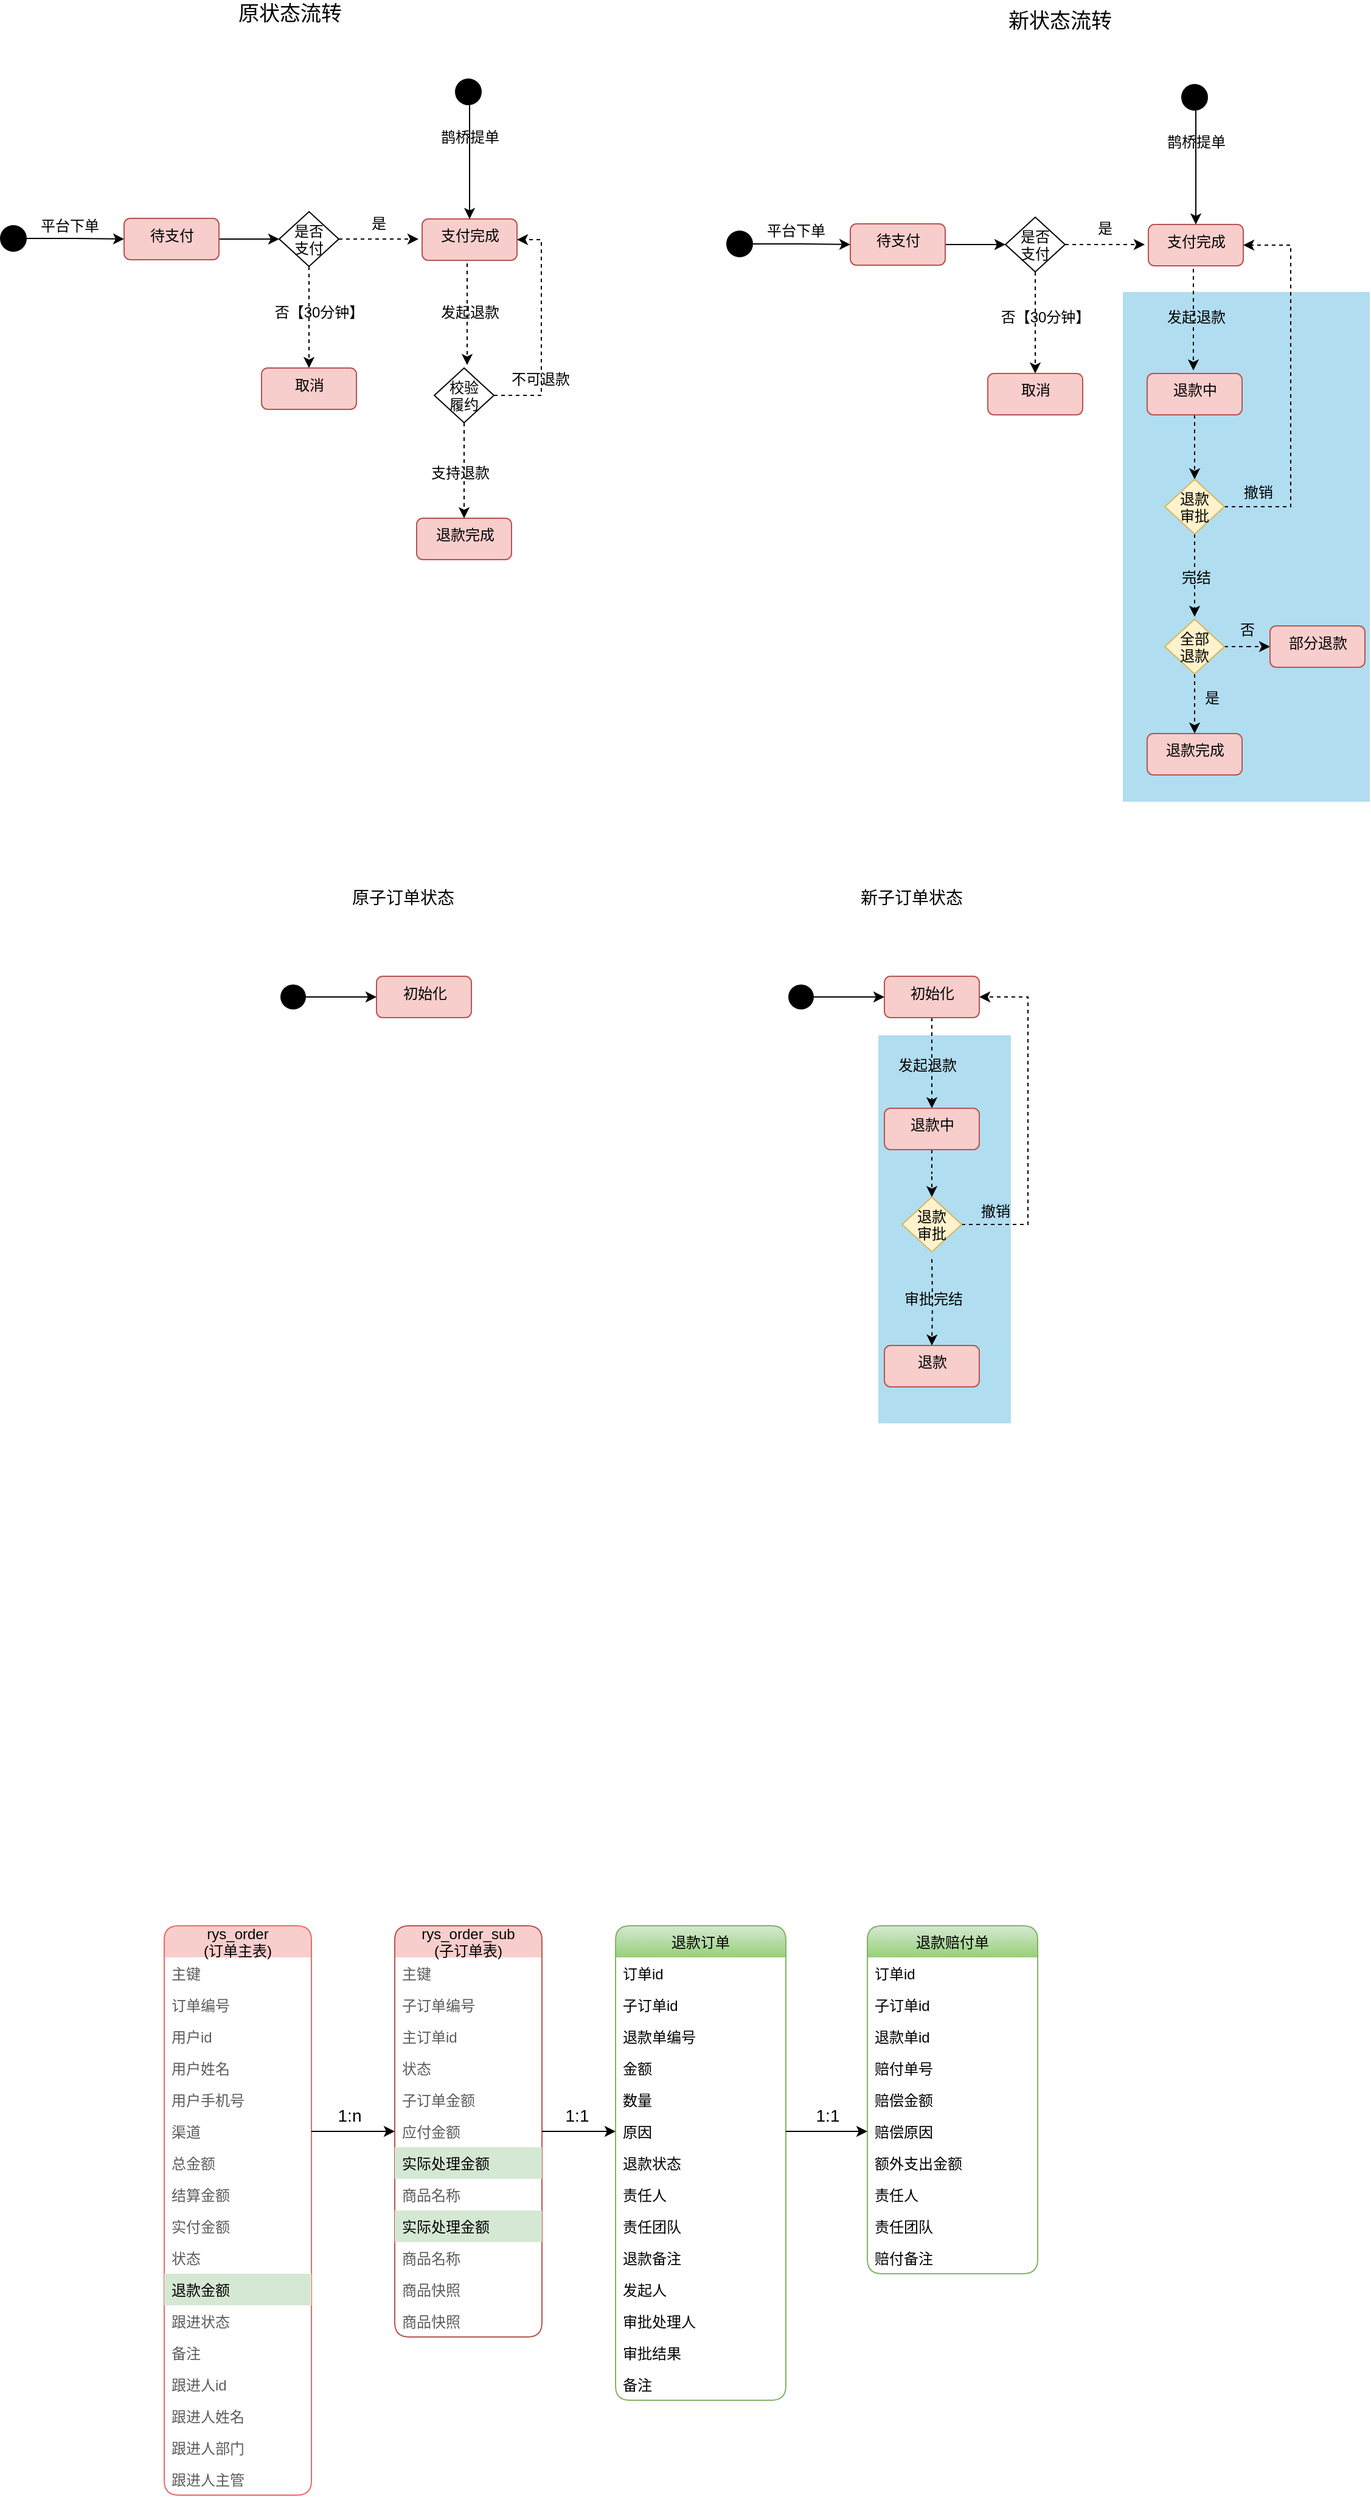 <mxfile version="13.9.9" type="github">
  <diagram id="IIBS6fkNnDVbYmw5l0Qb" name="第 1 页">
    <mxGraphModel dx="2222" dy="-59" grid="0" gridSize="10" guides="1" tooltips="1" connect="1" arrows="1" fold="1" page="0" pageScale="1" pageWidth="827" pageHeight="1169" background="#ffffff" math="0" shadow="0">
      <root>
        <mxCell id="0" />
        <mxCell id="1" parent="0" />
        <mxCell id="n03CPPWkw_kPg7WMgdpi-81" value="" style="rounded=0;whiteSpace=wrap;html=1;fillColor=#b1ddf0;strokeColor=none;" vertex="1" parent="1">
          <mxGeometry x="208" y="1903" width="109" height="319" as="geometry" />
        </mxCell>
        <mxCell id="n03CPPWkw_kPg7WMgdpi-80" value="" style="rounded=0;whiteSpace=wrap;html=1;fillColor=#b1ddf0;strokeColor=none;" vertex="1" parent="1">
          <mxGeometry x="409" y="1292" width="203" height="419" as="geometry" />
        </mxCell>
        <mxCell id="MGZbxWPmJeXFwLFbYCM5-28" style="edgeStyle=orthogonalEdgeStyle;rounded=0;orthogonalLoop=1;jettySize=auto;html=1;entryX=0;entryY=0.5;entryDx=0;entryDy=0;" parent="1" source="MGZbxWPmJeXFwLFbYCM5-7" target="MGZbxWPmJeXFwLFbYCM5-16" edge="1">
          <mxGeometry relative="1" as="geometry" />
        </mxCell>
        <mxCell id="MGZbxWPmJeXFwLFbYCM5-7" value="待支付" style="html=1;align=center;verticalAlign=top;rounded=1;absoluteArcSize=1;arcSize=10;fillColor=#f8cecc;strokeColor=#b85450;" parent="1" vertex="1">
          <mxGeometry x="185" y="1236" width="78" height="34" as="geometry" />
        </mxCell>
        <mxCell id="n03CPPWkw_kPg7WMgdpi-34" value="" style="edgeStyle=orthogonalEdgeStyle;rounded=0;orthogonalLoop=1;jettySize=auto;html=1;" edge="1" parent="1" source="MGZbxWPmJeXFwLFbYCM5-10" target="MGZbxWPmJeXFwLFbYCM5-7">
          <mxGeometry relative="1" as="geometry" />
        </mxCell>
        <mxCell id="MGZbxWPmJeXFwLFbYCM5-10" value="" style="ellipse;fillColor=#000000;strokeColor=none;" parent="1" vertex="1">
          <mxGeometry x="83" y="1241.5" width="22" height="22" as="geometry" />
        </mxCell>
        <mxCell id="MGZbxWPmJeXFwLFbYCM5-23" value="" style="edgeStyle=orthogonalEdgeStyle;rounded=0;orthogonalLoop=1;jettySize=auto;html=1;dashed=1;" parent="1" source="MGZbxWPmJeXFwLFbYCM5-16" target="MGZbxWPmJeXFwLFbYCM5-22" edge="1">
          <mxGeometry relative="1" as="geometry" />
        </mxCell>
        <mxCell id="MGZbxWPmJeXFwLFbYCM5-32" style="edgeStyle=orthogonalEdgeStyle;rounded=0;orthogonalLoop=1;jettySize=auto;html=1;dashed=1;" parent="1" source="MGZbxWPmJeXFwLFbYCM5-16" edge="1">
          <mxGeometry relative="1" as="geometry">
            <mxPoint x="427" y="1253" as="targetPoint" />
          </mxGeometry>
        </mxCell>
        <mxCell id="MGZbxWPmJeXFwLFbYCM5-16" value="是否&#xa;支付" style="rhombus;strokeColor=#000000;" parent="1" vertex="1">
          <mxGeometry x="312.5" y="1230.5" width="49" height="45" as="geometry" />
        </mxCell>
        <mxCell id="MGZbxWPmJeXFwLFbYCM5-19" value="支付完成" style="html=1;align=center;verticalAlign=top;rounded=1;absoluteArcSize=1;arcSize=10;fillColor=#f8cecc;strokeColor=#b85450;" parent="1" vertex="1">
          <mxGeometry x="430" y="1236.5" width="78" height="34" as="geometry" />
        </mxCell>
        <mxCell id="MGZbxWPmJeXFwLFbYCM5-21" value="是" style="text;html=1;align=center;verticalAlign=middle;resizable=0;points=[];autosize=1;" parent="1" vertex="1">
          <mxGeometry x="382.5" y="1231" width="22" height="18" as="geometry" />
        </mxCell>
        <mxCell id="MGZbxWPmJeXFwLFbYCM5-22" value="取消" style="html=1;align=center;verticalAlign=top;rounded=1;absoluteArcSize=1;arcSize=10;fillColor=#f8cecc;strokeColor=#b85450;" parent="1" vertex="1">
          <mxGeometry x="298" y="1359" width="78" height="34" as="geometry" />
        </mxCell>
        <mxCell id="n03CPPWkw_kPg7WMgdpi-10" value="" style="edgeStyle=orthogonalEdgeStyle;rounded=0;orthogonalLoop=1;jettySize=auto;html=1;dashed=1;" edge="1" parent="1" source="MGZbxWPmJeXFwLFbYCM5-34" target="n03CPPWkw_kPg7WMgdpi-8">
          <mxGeometry relative="1" as="geometry" />
        </mxCell>
        <mxCell id="MGZbxWPmJeXFwLFbYCM5-34" value="退款中" style="html=1;align=center;verticalAlign=top;rounded=1;absoluteArcSize=1;arcSize=10;fillColor=#f8cecc;strokeColor=#b85450;" parent="1" vertex="1">
          <mxGeometry x="429" y="1359" width="78" height="34" as="geometry" />
        </mxCell>
        <mxCell id="MGZbxWPmJeXFwLFbYCM5-40" value="否【30分钟】" style="text;html=1;align=center;verticalAlign=middle;resizable=0;points=[];autosize=1;" parent="1" vertex="1">
          <mxGeometry x="303" y="1304" width="83" height="18" as="geometry" />
        </mxCell>
        <mxCell id="MGZbxWPmJeXFwLFbYCM5-63" value="" style="edgeStyle=orthogonalEdgeStyle;rounded=0;orthogonalLoop=1;jettySize=auto;html=1;dashed=1;" parent="1" source="MGZbxWPmJeXFwLFbYCM5-43" target="MGZbxWPmJeXFwLFbYCM5-60" edge="1">
          <mxGeometry relative="1" as="geometry" />
        </mxCell>
        <mxCell id="MGZbxWPmJeXFwLFbYCM5-43" value="初始化" style="html=1;align=center;verticalAlign=top;rounded=1;absoluteArcSize=1;arcSize=10;fillColor=#f8cecc;strokeColor=#b85450;" parent="1" vertex="1">
          <mxGeometry x="213" y="1854.5" width="78" height="34" as="geometry" />
        </mxCell>
        <mxCell id="MGZbxWPmJeXFwLFbYCM5-44" value="" style="edgeStyle=orthogonalEdgeStyle;rounded=0;orthogonalLoop=1;jettySize=auto;html=1;" parent="1" source="MGZbxWPmJeXFwLFbYCM5-45" target="MGZbxWPmJeXFwLFbYCM5-43" edge="1">
          <mxGeometry relative="1" as="geometry" />
        </mxCell>
        <mxCell id="MGZbxWPmJeXFwLFbYCM5-45" value="" style="ellipse;fillColor=#000000;strokeColor=none;" parent="1" vertex="1">
          <mxGeometry x="134" y="1861.25" width="21" height="20.5" as="geometry" />
        </mxCell>
        <mxCell id="MGZbxWPmJeXFwLFbYCM5-53" value="退款" style="html=1;align=center;verticalAlign=top;rounded=1;absoluteArcSize=1;arcSize=10;fillColor=#f8cecc;strokeColor=#b85450;" parent="1" vertex="1">
          <mxGeometry x="213" y="2158" width="78" height="34" as="geometry" />
        </mxCell>
        <mxCell id="MGZbxWPmJeXFwLFbYCM5-59" value="发起退款" style="text;html=1;align=center;verticalAlign=middle;resizable=0;points=[];autosize=1;" parent="1" vertex="1">
          <mxGeometry x="219" y="1919" width="58" height="18" as="geometry" />
        </mxCell>
        <mxCell id="n03CPPWkw_kPg7WMgdpi-41" value="" style="edgeStyle=orthogonalEdgeStyle;rounded=0;orthogonalLoop=1;jettySize=auto;html=1;dashed=1;" edge="1" parent="1" source="MGZbxWPmJeXFwLFbYCM5-60" target="n03CPPWkw_kPg7WMgdpi-39">
          <mxGeometry relative="1" as="geometry" />
        </mxCell>
        <mxCell id="MGZbxWPmJeXFwLFbYCM5-60" value="退款中" style="html=1;align=center;verticalAlign=top;rounded=1;absoluteArcSize=1;arcSize=10;fillColor=#f8cecc;strokeColor=#b85450;" parent="1" vertex="1">
          <mxGeometry x="213" y="1963" width="78" height="34" as="geometry" />
        </mxCell>
        <mxCell id="n03CPPWkw_kPg7WMgdpi-2" value="发起退款" style="text;html=1;align=center;verticalAlign=middle;resizable=0;points=[];autosize=1;" vertex="1" parent="1">
          <mxGeometry x="440" y="1304" width="58" height="18" as="geometry" />
        </mxCell>
        <mxCell id="n03CPPWkw_kPg7WMgdpi-4" value="" style="edgeStyle=orthogonalEdgeStyle;rounded=0;orthogonalLoop=1;jettySize=auto;html=1;dashed=1;" edge="1" parent="1">
          <mxGeometry relative="1" as="geometry">
            <mxPoint x="467" y="1273" as="sourcePoint" />
            <mxPoint x="467" y="1356.5" as="targetPoint" />
          </mxGeometry>
        </mxCell>
        <mxCell id="n03CPPWkw_kPg7WMgdpi-15" style="edgeStyle=orthogonalEdgeStyle;rounded=0;orthogonalLoop=1;jettySize=auto;html=1;entryX=1;entryY=0.5;entryDx=0;entryDy=0;dashed=1;" edge="1" parent="1" source="n03CPPWkw_kPg7WMgdpi-8" target="MGZbxWPmJeXFwLFbYCM5-19">
          <mxGeometry relative="1" as="geometry">
            <Array as="points">
              <mxPoint x="547" y="1469" />
              <mxPoint x="547" y="1254" />
            </Array>
          </mxGeometry>
        </mxCell>
        <mxCell id="n03CPPWkw_kPg7WMgdpi-24" style="edgeStyle=orthogonalEdgeStyle;rounded=0;orthogonalLoop=1;jettySize=auto;html=1;dashed=1;" edge="1" parent="1" source="n03CPPWkw_kPg7WMgdpi-8">
          <mxGeometry relative="1" as="geometry">
            <mxPoint x="468" y="1559" as="targetPoint" />
          </mxGeometry>
        </mxCell>
        <mxCell id="n03CPPWkw_kPg7WMgdpi-8" value="退款&#xa;审批" style="rhombus;fillColor=#fff2cc;strokeColor=#d6b656;" vertex="1" parent="1">
          <mxGeometry x="443.5" y="1446" width="49" height="45" as="geometry" />
        </mxCell>
        <mxCell id="n03CPPWkw_kPg7WMgdpi-11" value="退款完成" style="html=1;align=center;verticalAlign=top;rounded=1;absoluteArcSize=1;arcSize=10;fillColor=#f8cecc;strokeColor=#b85450;" vertex="1" parent="1">
          <mxGeometry x="429" y="1655" width="78" height="34" as="geometry" />
        </mxCell>
        <mxCell id="n03CPPWkw_kPg7WMgdpi-12" value="完结" style="text;html=1;align=center;verticalAlign=middle;resizable=0;points=[];autosize=1;" vertex="1" parent="1">
          <mxGeometry x="452" y="1518" width="34" height="18" as="geometry" />
        </mxCell>
        <mxCell id="n03CPPWkw_kPg7WMgdpi-18" value="" style="edgeStyle=orthogonalEdgeStyle;rounded=0;orthogonalLoop=1;jettySize=auto;html=1;dashed=1;" edge="1" parent="1" source="n03CPPWkw_kPg7WMgdpi-17" target="n03CPPWkw_kPg7WMgdpi-11">
          <mxGeometry relative="1" as="geometry" />
        </mxCell>
        <mxCell id="n03CPPWkw_kPg7WMgdpi-85" value="" style="edgeStyle=orthogonalEdgeStyle;rounded=0;orthogonalLoop=1;jettySize=auto;html=1;dashed=1;" edge="1" parent="1" source="n03CPPWkw_kPg7WMgdpi-17" target="n03CPPWkw_kPg7WMgdpi-84">
          <mxGeometry relative="1" as="geometry" />
        </mxCell>
        <mxCell id="n03CPPWkw_kPg7WMgdpi-17" value="全部&#xa;退款" style="rhombus;strokeColor=#d6b656;fillColor=#fff2cc;" vertex="1" parent="1">
          <mxGeometry x="443.5" y="1561" width="49" height="45" as="geometry" />
        </mxCell>
        <mxCell id="n03CPPWkw_kPg7WMgdpi-19" value="否" style="text;html=1;align=center;verticalAlign=middle;resizable=0;points=[];autosize=1;" vertex="1" parent="1">
          <mxGeometry x="499.5" y="1561" width="22" height="18" as="geometry" />
        </mxCell>
        <mxCell id="n03CPPWkw_kPg7WMgdpi-22" value="是" style="text;html=1;align=center;verticalAlign=middle;resizable=0;points=[];autosize=1;" vertex="1" parent="1">
          <mxGeometry x="470.5" y="1617" width="22" height="18" as="geometry" />
        </mxCell>
        <mxCell id="n03CPPWkw_kPg7WMgdpi-25" value="撤销" style="text;html=1;align=center;verticalAlign=middle;resizable=0;points=[];autosize=1;" vertex="1" parent="1">
          <mxGeometry x="503" y="1448" width="34" height="18" as="geometry" />
        </mxCell>
        <mxCell id="n03CPPWkw_kPg7WMgdpi-27" value="" style="edgeStyle=orthogonalEdgeStyle;rounded=0;orthogonalLoop=1;jettySize=auto;html=1;" edge="1" parent="1" source="n03CPPWkw_kPg7WMgdpi-31" target="MGZbxWPmJeXFwLFbYCM5-19">
          <mxGeometry relative="1" as="geometry">
            <mxPoint x="469" y="1133.817" as="sourcePoint" />
            <Array as="points">
              <mxPoint x="469" y="1171" />
              <mxPoint x="469" y="1171" />
            </Array>
          </mxGeometry>
        </mxCell>
        <mxCell id="n03CPPWkw_kPg7WMgdpi-31" value="" style="ellipse;fillColor=#000000;strokeColor=none;" vertex="1" parent="1">
          <mxGeometry x="457" y="1121" width="22" height="22" as="geometry" />
        </mxCell>
        <mxCell id="n03CPPWkw_kPg7WMgdpi-35" value="平台下单" style="text;html=1;align=center;verticalAlign=middle;resizable=0;points=[];autosize=1;" vertex="1" parent="1">
          <mxGeometry x="111" y="1233" width="58" height="18" as="geometry" />
        </mxCell>
        <mxCell id="n03CPPWkw_kPg7WMgdpi-37" value="鹊桥提单" style="text;html=1;align=center;verticalAlign=middle;resizable=0;points=[];autosize=1;" vertex="1" parent="1">
          <mxGeometry x="440" y="1160" width="58" height="18" as="geometry" />
        </mxCell>
        <mxCell id="n03CPPWkw_kPg7WMgdpi-38" value="原状态流转" style="text;html=1;align=center;verticalAlign=middle;resizable=0;points=[];autosize=1;fontSize=17;" vertex="1" parent="1">
          <mxGeometry x="-324" y="1052" width="95" height="24" as="geometry" />
        </mxCell>
        <mxCell id="n03CPPWkw_kPg7WMgdpi-44" value="" style="edgeStyle=orthogonalEdgeStyle;rounded=0;orthogonalLoop=1;jettySize=auto;html=1;dashed=1;" edge="1" parent="1" target="MGZbxWPmJeXFwLFbYCM5-53">
          <mxGeometry relative="1" as="geometry">
            <mxPoint x="252" y="2087" as="sourcePoint" />
          </mxGeometry>
        </mxCell>
        <mxCell id="n03CPPWkw_kPg7WMgdpi-46" style="edgeStyle=orthogonalEdgeStyle;rounded=0;orthogonalLoop=1;jettySize=auto;html=1;dashed=1;entryX=1;entryY=0.5;entryDx=0;entryDy=0;" edge="1" parent="1" source="n03CPPWkw_kPg7WMgdpi-39" target="MGZbxWPmJeXFwLFbYCM5-43">
          <mxGeometry relative="1" as="geometry">
            <mxPoint x="349" y="2058.5" as="targetPoint" />
            <Array as="points">
              <mxPoint x="331" y="2059" />
              <mxPoint x="331" y="1872" />
            </Array>
          </mxGeometry>
        </mxCell>
        <mxCell id="n03CPPWkw_kPg7WMgdpi-39" value="退款&#xa;审批" style="rhombus;strokeColor=#d6b656;fillColor=#fff2cc;" vertex="1" parent="1">
          <mxGeometry x="227.5" y="2036" width="49" height="45" as="geometry" />
        </mxCell>
        <mxCell id="n03CPPWkw_kPg7WMgdpi-40" value="撤销" style="text;html=1;align=center;verticalAlign=middle;resizable=0;points=[];autosize=1;" vertex="1" parent="1">
          <mxGeometry x="286.5" y="2039" width="34" height="18" as="geometry" />
        </mxCell>
        <mxCell id="n03CPPWkw_kPg7WMgdpi-42" value="审批完结" style="text;html=1;align=center;verticalAlign=middle;resizable=0;points=[];autosize=1;" vertex="1" parent="1">
          <mxGeometry x="223.5" y="2111" width="58" height="18" as="geometry" />
        </mxCell>
        <mxCell id="n03CPPWkw_kPg7WMgdpi-47" value="新子订单状态" style="text;html=1;align=center;verticalAlign=middle;resizable=0;points=[];autosize=1;fontSize=14;" vertex="1" parent="1">
          <mxGeometry x="187.5" y="1779" width="94" height="21" as="geometry" />
        </mxCell>
        <mxCell id="n03CPPWkw_kPg7WMgdpi-49" style="edgeStyle=orthogonalEdgeStyle;rounded=0;orthogonalLoop=1;jettySize=auto;html=1;entryX=0;entryY=0.5;entryDx=0;entryDy=0;" edge="1" parent="1" source="n03CPPWkw_kPg7WMgdpi-50" target="n03CPPWkw_kPg7WMgdpi-55">
          <mxGeometry relative="1" as="geometry" />
        </mxCell>
        <mxCell id="n03CPPWkw_kPg7WMgdpi-50" value="待支付" style="html=1;align=center;verticalAlign=top;rounded=1;absoluteArcSize=1;arcSize=10;fillColor=#f8cecc;strokeColor=#b85450;" vertex="1" parent="1">
          <mxGeometry x="-412" y="1231.5" width="78" height="34" as="geometry" />
        </mxCell>
        <mxCell id="n03CPPWkw_kPg7WMgdpi-51" value="" style="edgeStyle=orthogonalEdgeStyle;rounded=0;orthogonalLoop=1;jettySize=auto;html=1;" edge="1" parent="1" source="n03CPPWkw_kPg7WMgdpi-52" target="n03CPPWkw_kPg7WMgdpi-50">
          <mxGeometry relative="1" as="geometry" />
        </mxCell>
        <mxCell id="n03CPPWkw_kPg7WMgdpi-52" value="" style="ellipse;fillColor=#000000;strokeColor=none;" vertex="1" parent="1">
          <mxGeometry x="-514" y="1237" width="22" height="22" as="geometry" />
        </mxCell>
        <mxCell id="n03CPPWkw_kPg7WMgdpi-53" value="" style="edgeStyle=orthogonalEdgeStyle;rounded=0;orthogonalLoop=1;jettySize=auto;html=1;dashed=1;" edge="1" parent="1" source="n03CPPWkw_kPg7WMgdpi-55" target="n03CPPWkw_kPg7WMgdpi-58">
          <mxGeometry relative="1" as="geometry" />
        </mxCell>
        <mxCell id="n03CPPWkw_kPg7WMgdpi-54" style="edgeStyle=orthogonalEdgeStyle;rounded=0;orthogonalLoop=1;jettySize=auto;html=1;dashed=1;" edge="1" parent="1" source="n03CPPWkw_kPg7WMgdpi-55">
          <mxGeometry relative="1" as="geometry">
            <mxPoint x="-170" y="1248.5" as="targetPoint" />
          </mxGeometry>
        </mxCell>
        <mxCell id="n03CPPWkw_kPg7WMgdpi-55" value="是否&#xa;支付" style="rhombus;strokeColor=#000000;" vertex="1" parent="1">
          <mxGeometry x="-284.5" y="1226" width="49" height="45" as="geometry" />
        </mxCell>
        <mxCell id="n03CPPWkw_kPg7WMgdpi-56" value="支付完成" style="html=1;align=center;verticalAlign=top;rounded=1;absoluteArcSize=1;arcSize=10;fillColor=#f8cecc;strokeColor=#b85450;" vertex="1" parent="1">
          <mxGeometry x="-167" y="1232" width="78" height="34" as="geometry" />
        </mxCell>
        <mxCell id="n03CPPWkw_kPg7WMgdpi-57" value="是" style="text;html=1;align=center;verticalAlign=middle;resizable=0;points=[];autosize=1;" vertex="1" parent="1">
          <mxGeometry x="-214.5" y="1226.5" width="22" height="18" as="geometry" />
        </mxCell>
        <mxCell id="n03CPPWkw_kPg7WMgdpi-58" value="取消" style="html=1;align=center;verticalAlign=top;rounded=1;absoluteArcSize=1;arcSize=10;fillColor=#f8cecc;strokeColor=#b85450;" vertex="1" parent="1">
          <mxGeometry x="-299" y="1354.5" width="78" height="34" as="geometry" />
        </mxCell>
        <mxCell id="n03CPPWkw_kPg7WMgdpi-59" value="退款完成" style="html=1;align=center;verticalAlign=top;rounded=1;absoluteArcSize=1;arcSize=10;fillColor=#f8cecc;strokeColor=#b85450;" vertex="1" parent="1">
          <mxGeometry x="-171.5" y="1478" width="78" height="34" as="geometry" />
        </mxCell>
        <mxCell id="n03CPPWkw_kPg7WMgdpi-60" value="否【30分钟】" style="text;html=1;align=center;verticalAlign=middle;resizable=0;points=[];autosize=1;" vertex="1" parent="1">
          <mxGeometry x="-294" y="1299.5" width="83" height="18" as="geometry" />
        </mxCell>
        <mxCell id="n03CPPWkw_kPg7WMgdpi-61" value="发起退款" style="text;html=1;align=center;verticalAlign=middle;resizable=0;points=[];autosize=1;" vertex="1" parent="1">
          <mxGeometry x="-157" y="1299.5" width="58" height="18" as="geometry" />
        </mxCell>
        <mxCell id="n03CPPWkw_kPg7WMgdpi-62" value="" style="edgeStyle=orthogonalEdgeStyle;rounded=0;orthogonalLoop=1;jettySize=auto;html=1;dashed=1;" edge="1" parent="1">
          <mxGeometry relative="1" as="geometry">
            <mxPoint x="-130" y="1268.5" as="sourcePoint" />
            <mxPoint x="-130" y="1352" as="targetPoint" />
          </mxGeometry>
        </mxCell>
        <mxCell id="n03CPPWkw_kPg7WMgdpi-63" value="" style="edgeStyle=orthogonalEdgeStyle;rounded=0;orthogonalLoop=1;jettySize=auto;html=1;" edge="1" parent="1" source="n03CPPWkw_kPg7WMgdpi-64" target="n03CPPWkw_kPg7WMgdpi-56">
          <mxGeometry relative="1" as="geometry">
            <mxPoint x="-128" y="1129.317" as="sourcePoint" />
            <Array as="points">
              <mxPoint x="-128" y="1166.5" />
              <mxPoint x="-128" y="1166.5" />
            </Array>
          </mxGeometry>
        </mxCell>
        <mxCell id="n03CPPWkw_kPg7WMgdpi-64" value="" style="ellipse;fillColor=#000000;strokeColor=none;" vertex="1" parent="1">
          <mxGeometry x="-140" y="1116.5" width="22" height="22" as="geometry" />
        </mxCell>
        <mxCell id="n03CPPWkw_kPg7WMgdpi-65" value="平台下单" style="text;html=1;align=center;verticalAlign=middle;resizable=0;points=[];autosize=1;" vertex="1" parent="1">
          <mxGeometry x="-486" y="1228.5" width="58" height="18" as="geometry" />
        </mxCell>
        <mxCell id="n03CPPWkw_kPg7WMgdpi-66" value="鹊桥提单" style="text;html=1;align=center;verticalAlign=middle;resizable=0;points=[];autosize=1;" vertex="1" parent="1">
          <mxGeometry x="-157" y="1155.5" width="58" height="18" as="geometry" />
        </mxCell>
        <mxCell id="n03CPPWkw_kPg7WMgdpi-72" value="" style="edgeStyle=orthogonalEdgeStyle;rounded=0;orthogonalLoop=1;jettySize=auto;html=1;dashed=1;" edge="1" parent="1" source="n03CPPWkw_kPg7WMgdpi-67" target="n03CPPWkw_kPg7WMgdpi-59">
          <mxGeometry relative="1" as="geometry" />
        </mxCell>
        <mxCell id="n03CPPWkw_kPg7WMgdpi-73" style="edgeStyle=orthogonalEdgeStyle;rounded=0;orthogonalLoop=1;jettySize=auto;html=1;entryX=1;entryY=0.5;entryDx=0;entryDy=0;dashed=1;" edge="1" parent="1" source="n03CPPWkw_kPg7WMgdpi-67" target="n03CPPWkw_kPg7WMgdpi-56">
          <mxGeometry relative="1" as="geometry">
            <Array as="points">
              <mxPoint x="-69" y="1377" />
              <mxPoint x="-69" y="1249" />
            </Array>
          </mxGeometry>
        </mxCell>
        <mxCell id="n03CPPWkw_kPg7WMgdpi-67" value="校验&#xa;履约" style="rhombus;strokeColor=#000000;" vertex="1" parent="1">
          <mxGeometry x="-157" y="1354.5" width="49" height="45" as="geometry" />
        </mxCell>
        <mxCell id="n03CPPWkw_kPg7WMgdpi-70" value="支持退款" style="text;html=1;align=center;verticalAlign=middle;resizable=0;points=[];autosize=1;" vertex="1" parent="1">
          <mxGeometry x="-165" y="1432" width="58" height="18" as="geometry" />
        </mxCell>
        <mxCell id="n03CPPWkw_kPg7WMgdpi-74" value="不可退款" style="text;html=1;align=center;verticalAlign=middle;resizable=0;points=[];autosize=1;" vertex="1" parent="1">
          <mxGeometry x="-99" y="1354.5" width="58" height="18" as="geometry" />
        </mxCell>
        <mxCell id="n03CPPWkw_kPg7WMgdpi-76" value="初始化" style="html=1;align=center;verticalAlign=top;rounded=1;absoluteArcSize=1;arcSize=10;fillColor=#f8cecc;strokeColor=#b85450;" vertex="1" parent="1">
          <mxGeometry x="-204.5" y="1854.5" width="78" height="34" as="geometry" />
        </mxCell>
        <mxCell id="n03CPPWkw_kPg7WMgdpi-77" value="" style="edgeStyle=orthogonalEdgeStyle;rounded=0;orthogonalLoop=1;jettySize=auto;html=1;" edge="1" parent="1" source="n03CPPWkw_kPg7WMgdpi-78" target="n03CPPWkw_kPg7WMgdpi-76">
          <mxGeometry relative="1" as="geometry" />
        </mxCell>
        <mxCell id="n03CPPWkw_kPg7WMgdpi-78" value="" style="ellipse;fillColor=#000000;strokeColor=none;" vertex="1" parent="1">
          <mxGeometry x="-283.5" y="1861.25" width="21" height="20.5" as="geometry" />
        </mxCell>
        <mxCell id="n03CPPWkw_kPg7WMgdpi-79" value="原子订单状态" style="text;html=1;align=center;verticalAlign=middle;resizable=0;points=[];autosize=1;fontSize=14;" vertex="1" parent="1">
          <mxGeometry x="-230" y="1779" width="94" height="21" as="geometry" />
        </mxCell>
        <mxCell id="n03CPPWkw_kPg7WMgdpi-84" value="部分退款" style="html=1;align=center;verticalAlign=top;rounded=1;absoluteArcSize=1;arcSize=10;fillColor=#f8cecc;strokeColor=#b85450;" vertex="1" parent="1">
          <mxGeometry x="530" y="1566.5" width="78" height="34" as="geometry" />
        </mxCell>
        <mxCell id="n03CPPWkw_kPg7WMgdpi-90" value="退款订单" style="swimlane;fontStyle=0;childLayout=stackLayout;horizontal=1;startSize=26;fillColor=#d5e8d4;horizontalStack=0;resizeParent=1;resizeParentMax=0;resizeLast=0;collapsible=1;marginBottom=0;strokeColor=#82b366;rounded=1;swimlaneLine=0;glass=0;shadow=0;sketch=0;swimlaneFillColor=none;labelBorderColor=none;labelBackgroundColor=none;gradientColor=#97d077;" vertex="1" parent="1">
          <mxGeometry x="-8" y="2635" width="140" height="390" as="geometry">
            <mxRectangle x="-377" y="2622" width="75" height="26" as="alternateBounds" />
          </mxGeometry>
        </mxCell>
        <mxCell id="n03CPPWkw_kPg7WMgdpi-91" value="订单id" style="text;strokeColor=none;fillColor=none;align=left;verticalAlign=top;spacingLeft=4;spacingRight=4;overflow=hidden;rotatable=0;points=[[0,0.5],[1,0.5]];portConstraint=eastwest;" vertex="1" parent="n03CPPWkw_kPg7WMgdpi-90">
          <mxGeometry y="26" width="140" height="26" as="geometry" />
        </mxCell>
        <mxCell id="n03CPPWkw_kPg7WMgdpi-92" value="子订单id" style="text;strokeColor=none;fillColor=none;align=left;verticalAlign=top;spacingLeft=4;spacingRight=4;overflow=hidden;rotatable=0;points=[[0,0.5],[1,0.5]];portConstraint=eastwest;" vertex="1" parent="n03CPPWkw_kPg7WMgdpi-90">
          <mxGeometry y="52" width="140" height="26" as="geometry" />
        </mxCell>
        <mxCell id="n03CPPWkw_kPg7WMgdpi-93" value="退款单编号" style="text;strokeColor=none;fillColor=none;align=left;verticalAlign=top;spacingLeft=4;spacingRight=4;overflow=hidden;rotatable=0;points=[[0,0.5],[1,0.5]];portConstraint=eastwest;" vertex="1" parent="n03CPPWkw_kPg7WMgdpi-90">
          <mxGeometry y="78" width="140" height="26" as="geometry" />
        </mxCell>
        <mxCell id="n03CPPWkw_kPg7WMgdpi-94" value="金额" style="text;strokeColor=none;fillColor=none;align=left;verticalAlign=top;spacingLeft=4;spacingRight=4;overflow=hidden;rotatable=0;points=[[0,0.5],[1,0.5]];portConstraint=eastwest;" vertex="1" parent="n03CPPWkw_kPg7WMgdpi-90">
          <mxGeometry y="104" width="140" height="26" as="geometry" />
        </mxCell>
        <mxCell id="n03CPPWkw_kPg7WMgdpi-95" value="数量" style="text;strokeColor=none;fillColor=none;align=left;verticalAlign=top;spacingLeft=4;spacingRight=4;overflow=hidden;rotatable=0;points=[[0,0.5],[1,0.5]];portConstraint=eastwest;" vertex="1" parent="n03CPPWkw_kPg7WMgdpi-90">
          <mxGeometry y="130" width="140" height="26" as="geometry" />
        </mxCell>
        <mxCell id="n03CPPWkw_kPg7WMgdpi-96" value="原因" style="text;strokeColor=none;fillColor=none;align=left;verticalAlign=top;spacingLeft=4;spacingRight=4;overflow=hidden;rotatable=0;points=[[0,0.5],[1,0.5]];portConstraint=eastwest;" vertex="1" parent="n03CPPWkw_kPg7WMgdpi-90">
          <mxGeometry y="156" width="140" height="26" as="geometry" />
        </mxCell>
        <mxCell id="n03CPPWkw_kPg7WMgdpi-97" value="退款状态" style="text;strokeColor=none;fillColor=none;align=left;verticalAlign=top;spacingLeft=4;spacingRight=4;overflow=hidden;rotatable=0;points=[[0,0.5],[1,0.5]];portConstraint=eastwest;" vertex="1" parent="n03CPPWkw_kPg7WMgdpi-90">
          <mxGeometry y="182" width="140" height="26" as="geometry" />
        </mxCell>
        <mxCell id="n03CPPWkw_kPg7WMgdpi-98" value="责任人" style="text;strokeColor=none;fillColor=none;align=left;verticalAlign=top;spacingLeft=4;spacingRight=4;overflow=hidden;rotatable=0;points=[[0,0.5],[1,0.5]];portConstraint=eastwest;" vertex="1" parent="n03CPPWkw_kPg7WMgdpi-90">
          <mxGeometry y="208" width="140" height="26" as="geometry" />
        </mxCell>
        <mxCell id="n03CPPWkw_kPg7WMgdpi-99" value="责任团队" style="text;strokeColor=none;fillColor=none;align=left;verticalAlign=top;spacingLeft=4;spacingRight=4;overflow=hidden;rotatable=0;points=[[0,0.5],[1,0.5]];portConstraint=eastwest;" vertex="1" parent="n03CPPWkw_kPg7WMgdpi-90">
          <mxGeometry y="234" width="140" height="26" as="geometry" />
        </mxCell>
        <mxCell id="n03CPPWkw_kPg7WMgdpi-100" value="退款备注" style="text;strokeColor=none;fillColor=none;align=left;verticalAlign=top;spacingLeft=4;spacingRight=4;overflow=hidden;rotatable=0;points=[[0,0.5],[1,0.5]];portConstraint=eastwest;" vertex="1" parent="n03CPPWkw_kPg7WMgdpi-90">
          <mxGeometry y="260" width="140" height="26" as="geometry" />
        </mxCell>
        <mxCell id="n03CPPWkw_kPg7WMgdpi-103" value="发起人" style="text;strokeColor=none;fillColor=none;align=left;verticalAlign=top;spacingLeft=4;spacingRight=4;overflow=hidden;rotatable=0;points=[[0,0.5],[1,0.5]];portConstraint=eastwest;" vertex="1" parent="n03CPPWkw_kPg7WMgdpi-90">
          <mxGeometry y="286" width="140" height="26" as="geometry" />
        </mxCell>
        <mxCell id="n03CPPWkw_kPg7WMgdpi-104" value="审批处理人" style="text;strokeColor=none;fillColor=none;align=left;verticalAlign=top;spacingLeft=4;spacingRight=4;overflow=hidden;rotatable=0;points=[[0,0.5],[1,0.5]];portConstraint=eastwest;" vertex="1" parent="n03CPPWkw_kPg7WMgdpi-90">
          <mxGeometry y="312" width="140" height="26" as="geometry" />
        </mxCell>
        <mxCell id="n03CPPWkw_kPg7WMgdpi-105" value="审批结果" style="text;strokeColor=none;fillColor=none;align=left;verticalAlign=top;spacingLeft=4;spacingRight=4;overflow=hidden;rotatable=0;points=[[0,0.5],[1,0.5]];portConstraint=eastwest;" vertex="1" parent="n03CPPWkw_kPg7WMgdpi-90">
          <mxGeometry y="338" width="140" height="26" as="geometry" />
        </mxCell>
        <mxCell id="n03CPPWkw_kPg7WMgdpi-106" value="备注" style="text;strokeColor=none;fillColor=none;align=left;verticalAlign=top;spacingLeft=4;spacingRight=4;overflow=hidden;rotatable=0;points=[[0,0.5],[1,0.5]];portConstraint=eastwest;" vertex="1" parent="n03CPPWkw_kPg7WMgdpi-90">
          <mxGeometry y="364" width="140" height="26" as="geometry" />
        </mxCell>
        <mxCell id="n03CPPWkw_kPg7WMgdpi-107" value="退款赔付单" style="swimlane;fontStyle=0;childLayout=stackLayout;horizontal=1;startSize=26;fillColor=#d5e8d4;horizontalStack=0;resizeParent=1;resizeParentMax=0;resizeLast=0;collapsible=1;marginBottom=0;strokeColor=#82b366;rounded=1;swimlaneLine=0;gradientColor=#97d077;" vertex="1" parent="1">
          <mxGeometry x="199" y="2635" width="140" height="286" as="geometry">
            <mxRectangle x="-158" y="2622" width="87" height="26" as="alternateBounds" />
          </mxGeometry>
        </mxCell>
        <mxCell id="n03CPPWkw_kPg7WMgdpi-108" value="订单id" style="text;strokeColor=none;fillColor=none;align=left;verticalAlign=top;spacingLeft=4;spacingRight=4;overflow=hidden;rotatable=0;points=[[0,0.5],[1,0.5]];portConstraint=eastwest;" vertex="1" parent="n03CPPWkw_kPg7WMgdpi-107">
          <mxGeometry y="26" width="140" height="26" as="geometry" />
        </mxCell>
        <mxCell id="n03CPPWkw_kPg7WMgdpi-109" value="子订单id" style="text;strokeColor=none;fillColor=none;align=left;verticalAlign=top;spacingLeft=4;spacingRight=4;overflow=hidden;rotatable=0;points=[[0,0.5],[1,0.5]];portConstraint=eastwest;" vertex="1" parent="n03CPPWkw_kPg7WMgdpi-107">
          <mxGeometry y="52" width="140" height="26" as="geometry" />
        </mxCell>
        <mxCell id="n03CPPWkw_kPg7WMgdpi-110" value="退款单id" style="text;strokeColor=none;fillColor=none;align=left;verticalAlign=top;spacingLeft=4;spacingRight=4;overflow=hidden;rotatable=0;points=[[0,0.5],[1,0.5]];portConstraint=eastwest;" vertex="1" parent="n03CPPWkw_kPg7WMgdpi-107">
          <mxGeometry y="78" width="140" height="26" as="geometry" />
        </mxCell>
        <mxCell id="n03CPPWkw_kPg7WMgdpi-111" value="赔付单号" style="text;strokeColor=none;fillColor=none;align=left;verticalAlign=top;spacingLeft=4;spacingRight=4;overflow=hidden;rotatable=0;points=[[0,0.5],[1,0.5]];portConstraint=eastwest;" vertex="1" parent="n03CPPWkw_kPg7WMgdpi-107">
          <mxGeometry y="104" width="140" height="26" as="geometry" />
        </mxCell>
        <mxCell id="n03CPPWkw_kPg7WMgdpi-112" value="赔偿金额" style="text;strokeColor=none;fillColor=none;align=left;verticalAlign=top;spacingLeft=4;spacingRight=4;overflow=hidden;rotatable=0;points=[[0,0.5],[1,0.5]];portConstraint=eastwest;" vertex="1" parent="n03CPPWkw_kPg7WMgdpi-107">
          <mxGeometry y="130" width="140" height="26" as="geometry" />
        </mxCell>
        <mxCell id="n03CPPWkw_kPg7WMgdpi-113" value="赔偿原因" style="text;strokeColor=none;fillColor=none;align=left;verticalAlign=top;spacingLeft=4;spacingRight=4;overflow=hidden;rotatable=0;points=[[0,0.5],[1,0.5]];portConstraint=eastwest;" vertex="1" parent="n03CPPWkw_kPg7WMgdpi-107">
          <mxGeometry y="156" width="140" height="26" as="geometry" />
        </mxCell>
        <mxCell id="n03CPPWkw_kPg7WMgdpi-114" value="额外支出金额" style="text;strokeColor=none;fillColor=none;align=left;verticalAlign=top;spacingLeft=4;spacingRight=4;overflow=hidden;rotatable=0;points=[[0,0.5],[1,0.5]];portConstraint=eastwest;" vertex="1" parent="n03CPPWkw_kPg7WMgdpi-107">
          <mxGeometry y="182" width="140" height="26" as="geometry" />
        </mxCell>
        <mxCell id="n03CPPWkw_kPg7WMgdpi-115" value="责任人" style="text;strokeColor=none;fillColor=none;align=left;verticalAlign=top;spacingLeft=4;spacingRight=4;overflow=hidden;rotatable=0;points=[[0,0.5],[1,0.5]];portConstraint=eastwest;" vertex="1" parent="n03CPPWkw_kPg7WMgdpi-107">
          <mxGeometry y="208" width="140" height="26" as="geometry" />
        </mxCell>
        <mxCell id="n03CPPWkw_kPg7WMgdpi-116" value="责任团队" style="text;strokeColor=none;fillColor=none;align=left;verticalAlign=top;spacingLeft=4;spacingRight=4;overflow=hidden;rotatable=0;points=[[0,0.5],[1,0.5]];portConstraint=eastwest;" vertex="1" parent="n03CPPWkw_kPg7WMgdpi-107">
          <mxGeometry y="234" width="140" height="26" as="geometry" />
        </mxCell>
        <mxCell id="n03CPPWkw_kPg7WMgdpi-117" value="赔付备注" style="text;strokeColor=none;fillColor=none;align=left;verticalAlign=top;spacingLeft=4;spacingRight=4;overflow=hidden;rotatable=0;points=[[0,0.5],[1,0.5]];portConstraint=eastwest;" vertex="1" parent="n03CPPWkw_kPg7WMgdpi-107">
          <mxGeometry y="260" width="140" height="26" as="geometry" />
        </mxCell>
        <mxCell id="n03CPPWkw_kPg7WMgdpi-122" value="新状态流转" style="text;html=1;align=center;verticalAlign=middle;resizable=0;points=[];autosize=1;fontSize=17;" vertex="1" parent="1">
          <mxGeometry x="309.5" y="1058" width="95" height="24" as="geometry" />
        </mxCell>
        <mxCell id="n03CPPWkw_kPg7WMgdpi-153" value="rys_order&#xa;(订单主表)" style="swimlane;fontStyle=0;childLayout=stackLayout;horizontal=1;startSize=26;horizontalStack=0;resizeParent=1;resizeParentMax=0;resizeLast=0;collapsible=1;marginBottom=0;strokeWidth=1;fillColor=#f8cecc;swimlaneLine=0;rounded=1;strokeColor=#EA6B66;" vertex="1" parent="1">
          <mxGeometry x="-379" y="2635" width="121" height="468" as="geometry" />
        </mxCell>
        <mxCell id="n03CPPWkw_kPg7WMgdpi-154" value="主键" style="text;strokeColor=none;fillColor=none;align=left;verticalAlign=top;spacingLeft=4;spacingRight=4;overflow=hidden;rotatable=0;points=[[0,0.5],[1,0.5]];portConstraint=eastwest;fontColor=#5C5C5C;" vertex="1" parent="n03CPPWkw_kPg7WMgdpi-153">
          <mxGeometry y="26" width="121" height="26" as="geometry" />
        </mxCell>
        <mxCell id="n03CPPWkw_kPg7WMgdpi-155" value="订单编号" style="text;strokeColor=none;fillColor=none;align=left;verticalAlign=top;spacingLeft=4;spacingRight=4;overflow=hidden;rotatable=0;points=[[0,0.5],[1,0.5]];portConstraint=eastwest;fontColor=#5C5C5C;" vertex="1" parent="n03CPPWkw_kPg7WMgdpi-153">
          <mxGeometry y="52" width="121" height="26" as="geometry" />
        </mxCell>
        <mxCell id="n03CPPWkw_kPg7WMgdpi-156" value="用户id" style="text;strokeColor=none;fillColor=none;align=left;verticalAlign=top;spacingLeft=4;spacingRight=4;overflow=hidden;rotatable=0;points=[[0,0.5],[1,0.5]];portConstraint=eastwest;fontColor=#5C5C5C;" vertex="1" parent="n03CPPWkw_kPg7WMgdpi-153">
          <mxGeometry y="78" width="121" height="26" as="geometry" />
        </mxCell>
        <mxCell id="n03CPPWkw_kPg7WMgdpi-157" value="用户姓名" style="text;strokeColor=none;fillColor=none;align=left;verticalAlign=top;spacingLeft=4;spacingRight=4;overflow=hidden;rotatable=0;points=[[0,0.5],[1,0.5]];portConstraint=eastwest;fontColor=#5C5C5C;" vertex="1" parent="n03CPPWkw_kPg7WMgdpi-153">
          <mxGeometry y="104" width="121" height="26" as="geometry" />
        </mxCell>
        <mxCell id="n03CPPWkw_kPg7WMgdpi-158" value="用户手机号" style="text;strokeColor=none;fillColor=none;align=left;verticalAlign=top;spacingLeft=4;spacingRight=4;overflow=hidden;rotatable=0;points=[[0,0.5],[1,0.5]];portConstraint=eastwest;fontColor=#5C5C5C;" vertex="1" parent="n03CPPWkw_kPg7WMgdpi-153">
          <mxGeometry y="130" width="121" height="26" as="geometry" />
        </mxCell>
        <mxCell id="n03CPPWkw_kPg7WMgdpi-162" value="渠道" style="text;strokeColor=none;fillColor=none;align=left;verticalAlign=top;spacingLeft=4;spacingRight=4;overflow=hidden;rotatable=0;points=[[0,0.5],[1,0.5]];portConstraint=eastwest;fontColor=#5C5C5C;" vertex="1" parent="n03CPPWkw_kPg7WMgdpi-153">
          <mxGeometry y="156" width="121" height="26" as="geometry" />
        </mxCell>
        <mxCell id="n03CPPWkw_kPg7WMgdpi-163" value="总金额" style="text;strokeColor=none;fillColor=none;align=left;verticalAlign=top;spacingLeft=4;spacingRight=4;overflow=hidden;rotatable=0;points=[[0,0.5],[1,0.5]];portConstraint=eastwest;fontColor=#5C5C5C;" vertex="1" parent="n03CPPWkw_kPg7WMgdpi-153">
          <mxGeometry y="182" width="121" height="26" as="geometry" />
        </mxCell>
        <mxCell id="n03CPPWkw_kPg7WMgdpi-164" value="结算金额" style="text;strokeColor=none;fillColor=none;align=left;verticalAlign=top;spacingLeft=4;spacingRight=4;overflow=hidden;rotatable=0;points=[[0,0.5],[1,0.5]];portConstraint=eastwest;fontColor=#5C5C5C;" vertex="1" parent="n03CPPWkw_kPg7WMgdpi-153">
          <mxGeometry y="208" width="121" height="26" as="geometry" />
        </mxCell>
        <mxCell id="n03CPPWkw_kPg7WMgdpi-165" value="实付金额" style="text;strokeColor=none;fillColor=none;align=left;verticalAlign=top;spacingLeft=4;spacingRight=4;overflow=hidden;rotatable=0;points=[[0,0.5],[1,0.5]];portConstraint=eastwest;fontColor=#5C5C5C;" vertex="1" parent="n03CPPWkw_kPg7WMgdpi-153">
          <mxGeometry y="234" width="121" height="26" as="geometry" />
        </mxCell>
        <mxCell id="n03CPPWkw_kPg7WMgdpi-166" value="状态" style="text;strokeColor=none;fillColor=none;align=left;verticalAlign=top;spacingLeft=4;spacingRight=4;overflow=hidden;rotatable=0;points=[[0,0.5],[1,0.5]];portConstraint=eastwest;fontColor=#5C5C5C;" vertex="1" parent="n03CPPWkw_kPg7WMgdpi-153">
          <mxGeometry y="260" width="121" height="26" as="geometry" />
        </mxCell>
        <mxCell id="n03CPPWkw_kPg7WMgdpi-183" value="退款金额" style="text;fillColor=#d5e8d4;align=left;verticalAlign=top;spacingLeft=4;spacingRight=4;overflow=hidden;rotatable=0;points=[[0,0.5],[1,0.5]];portConstraint=eastwest;" vertex="1" parent="n03CPPWkw_kPg7WMgdpi-153">
          <mxGeometry y="286" width="121" height="26" as="geometry" />
        </mxCell>
        <mxCell id="n03CPPWkw_kPg7WMgdpi-167" value="跟进状态" style="text;strokeColor=none;fillColor=none;align=left;verticalAlign=top;spacingLeft=4;spacingRight=4;overflow=hidden;rotatable=0;points=[[0,0.5],[1,0.5]];portConstraint=eastwest;fontColor=#5C5C5C;" vertex="1" parent="n03CPPWkw_kPg7WMgdpi-153">
          <mxGeometry y="312" width="121" height="26" as="geometry" />
        </mxCell>
        <mxCell id="n03CPPWkw_kPg7WMgdpi-168" value="备注" style="text;strokeColor=none;fillColor=none;align=left;verticalAlign=top;spacingLeft=4;spacingRight=4;overflow=hidden;rotatable=0;points=[[0,0.5],[1,0.5]];portConstraint=eastwest;fontColor=#5C5C5C;" vertex="1" parent="n03CPPWkw_kPg7WMgdpi-153">
          <mxGeometry y="338" width="121" height="26" as="geometry" />
        </mxCell>
        <mxCell id="n03CPPWkw_kPg7WMgdpi-171" value="跟进人id" style="text;strokeColor=none;fillColor=none;align=left;verticalAlign=top;spacingLeft=4;spacingRight=4;overflow=hidden;rotatable=0;points=[[0,0.5],[1,0.5]];portConstraint=eastwest;fontColor=#5C5C5C;" vertex="1" parent="n03CPPWkw_kPg7WMgdpi-153">
          <mxGeometry y="364" width="121" height="26" as="geometry" />
        </mxCell>
        <mxCell id="n03CPPWkw_kPg7WMgdpi-172" value="跟进人姓名" style="text;strokeColor=none;fillColor=none;align=left;verticalAlign=top;spacingLeft=4;spacingRight=4;overflow=hidden;rotatable=0;points=[[0,0.5],[1,0.5]];portConstraint=eastwest;fontColor=#5C5C5C;" vertex="1" parent="n03CPPWkw_kPg7WMgdpi-153">
          <mxGeometry y="390" width="121" height="26" as="geometry" />
        </mxCell>
        <mxCell id="n03CPPWkw_kPg7WMgdpi-173" value="跟进人部门" style="text;strokeColor=none;fillColor=none;align=left;verticalAlign=top;spacingLeft=4;spacingRight=4;overflow=hidden;rotatable=0;points=[[0,0.5],[1,0.5]];portConstraint=eastwest;fontColor=#5C5C5C;" vertex="1" parent="n03CPPWkw_kPg7WMgdpi-153">
          <mxGeometry y="416" width="121" height="26" as="geometry" />
        </mxCell>
        <mxCell id="n03CPPWkw_kPg7WMgdpi-174" value="跟进人主管" style="text;strokeColor=none;fillColor=none;align=left;verticalAlign=top;spacingLeft=4;spacingRight=4;overflow=hidden;rotatable=0;points=[[0,0.5],[1,0.5]];portConstraint=eastwest;fontColor=#5C5C5C;" vertex="1" parent="n03CPPWkw_kPg7WMgdpi-153">
          <mxGeometry y="442" width="121" height="26" as="geometry" />
        </mxCell>
        <mxCell id="n03CPPWkw_kPg7WMgdpi-184" value="rys_order_sub&#xa;(子订单表)" style="swimlane;fontStyle=0;childLayout=stackLayout;horizontal=1;startSize=26;horizontalStack=0;resizeParent=1;resizeParentMax=0;resizeLast=0;collapsible=1;marginBottom=0;fillColor=#f8cecc;strokeColor=#b85450;strokeWidth=1;swimlaneLine=0;rounded=1;" vertex="1" parent="1">
          <mxGeometry x="-189.5" y="2635" width="121" height="338" as="geometry" />
        </mxCell>
        <mxCell id="n03CPPWkw_kPg7WMgdpi-185" value="主键" style="text;strokeColor=none;fillColor=none;align=left;verticalAlign=top;spacingLeft=4;spacingRight=4;overflow=hidden;rotatable=0;points=[[0,0.5],[1,0.5]];portConstraint=eastwest;fontColor=#5C5C5C;" vertex="1" parent="n03CPPWkw_kPg7WMgdpi-184">
          <mxGeometry y="26" width="121" height="26" as="geometry" />
        </mxCell>
        <mxCell id="n03CPPWkw_kPg7WMgdpi-186" value="子订单编号" style="text;strokeColor=none;fillColor=none;align=left;verticalAlign=top;spacingLeft=4;spacingRight=4;overflow=hidden;rotatable=0;points=[[0,0.5],[1,0.5]];portConstraint=eastwest;fontColor=#5C5C5C;" vertex="1" parent="n03CPPWkw_kPg7WMgdpi-184">
          <mxGeometry y="52" width="121" height="26" as="geometry" />
        </mxCell>
        <mxCell id="n03CPPWkw_kPg7WMgdpi-187" value="主订单id" style="text;strokeColor=none;fillColor=none;align=left;verticalAlign=top;spacingLeft=4;spacingRight=4;overflow=hidden;rotatable=0;points=[[0,0.5],[1,0.5]];portConstraint=eastwest;fontColor=#5C5C5C;" vertex="1" parent="n03CPPWkw_kPg7WMgdpi-184">
          <mxGeometry y="78" width="121" height="26" as="geometry" />
        </mxCell>
        <mxCell id="n03CPPWkw_kPg7WMgdpi-188" value="状态" style="text;strokeColor=none;fillColor=none;align=left;verticalAlign=top;spacingLeft=4;spacingRight=4;overflow=hidden;rotatable=0;points=[[0,0.5],[1,0.5]];portConstraint=eastwest;fontColor=#5C5C5C;" vertex="1" parent="n03CPPWkw_kPg7WMgdpi-184">
          <mxGeometry y="104" width="121" height="26" as="geometry" />
        </mxCell>
        <mxCell id="n03CPPWkw_kPg7WMgdpi-189" value="子订单金额" style="text;strokeColor=none;fillColor=none;align=left;verticalAlign=top;spacingLeft=4;spacingRight=4;overflow=hidden;rotatable=0;points=[[0,0.5],[1,0.5]];portConstraint=eastwest;fontColor=#5C5C5C;" vertex="1" parent="n03CPPWkw_kPg7WMgdpi-184">
          <mxGeometry y="130" width="121" height="26" as="geometry" />
        </mxCell>
        <mxCell id="n03CPPWkw_kPg7WMgdpi-204" value="应付金额" style="text;strokeColor=none;fillColor=none;align=left;verticalAlign=top;spacingLeft=4;spacingRight=4;overflow=hidden;rotatable=0;points=[[0,0.5],[1,0.5]];portConstraint=eastwest;fontColor=#5C5C5C;" vertex="1" parent="n03CPPWkw_kPg7WMgdpi-184">
          <mxGeometry y="156" width="121" height="26" as="geometry" />
        </mxCell>
        <mxCell id="n03CPPWkw_kPg7WMgdpi-190" value="实际处理金额" style="text;fillColor=#d5e8d4;align=left;verticalAlign=top;spacingLeft=4;spacingRight=4;overflow=hidden;rotatable=0;points=[[0,0.5],[1,0.5]];portConstraint=eastwest;" vertex="1" parent="n03CPPWkw_kPg7WMgdpi-184">
          <mxGeometry y="182" width="121" height="26" as="geometry" />
        </mxCell>
        <mxCell id="n03CPPWkw_kPg7WMgdpi-197" value="商品名称" style="text;strokeColor=none;fillColor=none;align=left;verticalAlign=top;spacingLeft=4;spacingRight=4;overflow=hidden;rotatable=0;points=[[0,0.5],[1,0.5]];portConstraint=eastwest;fontColor=#5C5C5C;" vertex="1" parent="n03CPPWkw_kPg7WMgdpi-184">
          <mxGeometry y="208" width="121" height="26" as="geometry" />
        </mxCell>
        <mxCell id="n03CPPWkw_kPg7WMgdpi-202" value="实际处理金额" style="text;fillColor=#d5e8d4;align=left;verticalAlign=top;spacingLeft=4;spacingRight=4;overflow=hidden;rotatable=0;points=[[0,0.5],[1,0.5]];portConstraint=eastwest;" vertex="1" parent="n03CPPWkw_kPg7WMgdpi-184">
          <mxGeometry y="234" width="121" height="26" as="geometry" />
        </mxCell>
        <mxCell id="n03CPPWkw_kPg7WMgdpi-198" value="商品名称" style="text;strokeColor=none;fillColor=none;align=left;verticalAlign=top;spacingLeft=4;spacingRight=4;overflow=hidden;rotatable=0;points=[[0,0.5],[1,0.5]];portConstraint=eastwest;fontColor=#5C5C5C;" vertex="1" parent="n03CPPWkw_kPg7WMgdpi-184">
          <mxGeometry y="260" width="121" height="26" as="geometry" />
        </mxCell>
        <mxCell id="n03CPPWkw_kPg7WMgdpi-199" value="商品快照" style="text;strokeColor=none;fillColor=none;align=left;verticalAlign=top;spacingLeft=4;spacingRight=4;overflow=hidden;rotatable=0;points=[[0,0.5],[1,0.5]];portConstraint=eastwest;fontColor=#5C5C5C;" vertex="1" parent="n03CPPWkw_kPg7WMgdpi-184">
          <mxGeometry y="286" width="121" height="26" as="geometry" />
        </mxCell>
        <mxCell id="n03CPPWkw_kPg7WMgdpi-200" value="商品快照" style="text;strokeColor=none;fillColor=none;align=left;verticalAlign=top;spacingLeft=4;spacingRight=4;overflow=hidden;rotatable=0;points=[[0,0.5],[1,0.5]];portConstraint=eastwest;fontColor=#5C5C5C;" vertex="1" parent="n03CPPWkw_kPg7WMgdpi-184">
          <mxGeometry y="312" width="121" height="26" as="geometry" />
        </mxCell>
        <mxCell id="n03CPPWkw_kPg7WMgdpi-205" style="edgeStyle=orthogonalEdgeStyle;rounded=0;orthogonalLoop=1;jettySize=auto;html=1;entryX=0;entryY=0.5;entryDx=0;entryDy=0;fontSize=14;fontColor=#000000;" edge="1" parent="1" source="n03CPPWkw_kPg7WMgdpi-162" target="n03CPPWkw_kPg7WMgdpi-204">
          <mxGeometry relative="1" as="geometry" />
        </mxCell>
        <mxCell id="n03CPPWkw_kPg7WMgdpi-206" style="edgeStyle=orthogonalEdgeStyle;rounded=0;orthogonalLoop=1;jettySize=auto;html=1;entryX=0;entryY=0.5;entryDx=0;entryDy=0;fontSize=14;fontColor=#000000;" edge="1" parent="1" source="n03CPPWkw_kPg7WMgdpi-204" target="n03CPPWkw_kPg7WMgdpi-96">
          <mxGeometry relative="1" as="geometry" />
        </mxCell>
        <mxCell id="n03CPPWkw_kPg7WMgdpi-207" style="edgeStyle=orthogonalEdgeStyle;rounded=0;orthogonalLoop=1;jettySize=auto;html=1;fontSize=14;fontColor=#000000;" edge="1" parent="1" source="n03CPPWkw_kPg7WMgdpi-96" target="n03CPPWkw_kPg7WMgdpi-113">
          <mxGeometry relative="1" as="geometry" />
        </mxCell>
        <mxCell id="n03CPPWkw_kPg7WMgdpi-209" value="1:n" style="text;html=1;align=center;verticalAlign=middle;resizable=0;points=[];autosize=1;fontSize=14;fontColor=#000000;" vertex="1" parent="1">
          <mxGeometry x="-242" y="2780" width="29" height="21" as="geometry" />
        </mxCell>
        <mxCell id="n03CPPWkw_kPg7WMgdpi-210" value="1:1" style="text;html=1;align=center;verticalAlign=middle;resizable=0;points=[];autosize=1;fontSize=14;fontColor=#000000;" vertex="1" parent="1">
          <mxGeometry x="-55" y="2780" width="29" height="21" as="geometry" />
        </mxCell>
        <mxCell id="n03CPPWkw_kPg7WMgdpi-213" value="1:1" style="text;html=1;align=center;verticalAlign=middle;resizable=0;points=[];autosize=1;fontSize=14;fontColor=#000000;" vertex="1" parent="1">
          <mxGeometry x="151" y="2780" width="29" height="21" as="geometry" />
        </mxCell>
      </root>
    </mxGraphModel>
  </diagram>
</mxfile>
